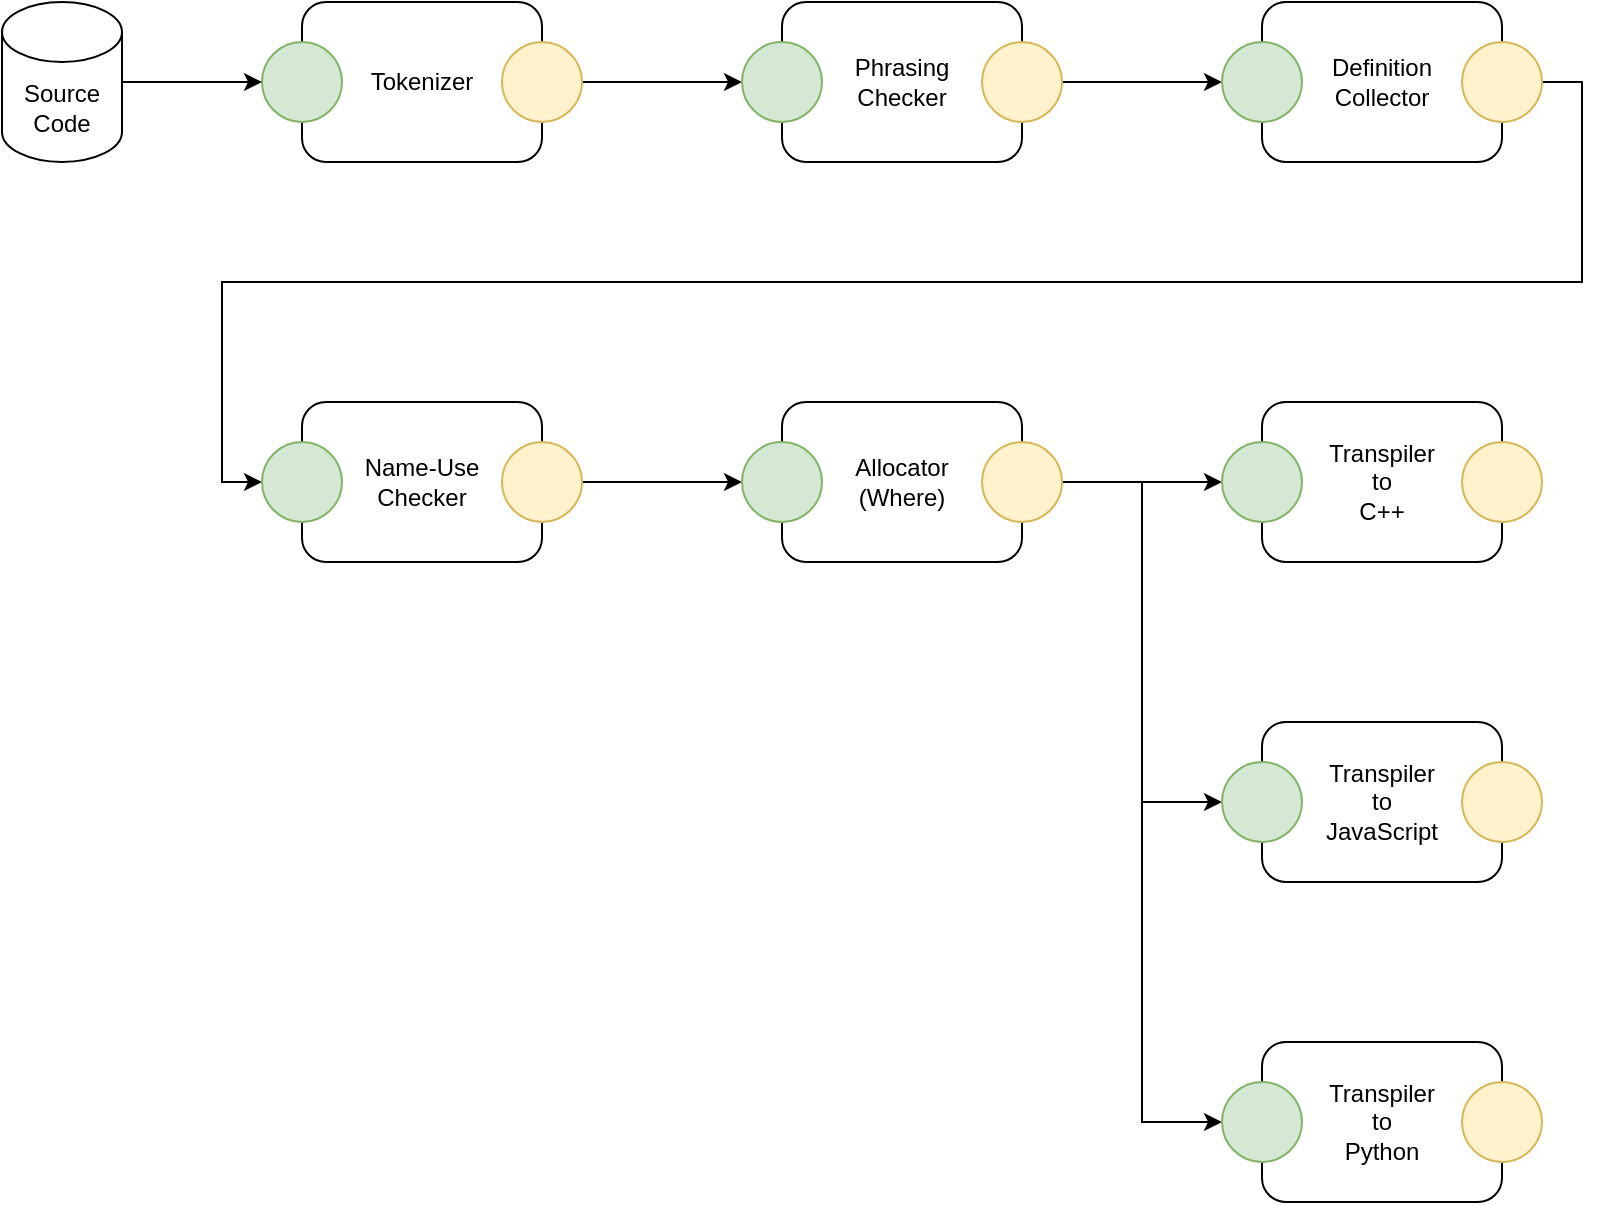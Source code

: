 <mxfile version="14.6.13" type="device"><diagram id="nGIdNjAbWPjjJncW5BOu" name="Page-1"><mxGraphModel dx="1106" dy="770" grid="1" gridSize="10" guides="1" tooltips="1" connect="1" arrows="1" fold="1" page="1" pageScale="1" pageWidth="1100" pageHeight="850" math="0" shadow="0"><root><mxCell id="0"/><mxCell id="1" parent="0"/><mxCell id="c2bbknSl-3QQdk9F3h6m-1" value="Tokenizer" style="rounded=1;whiteSpace=wrap;html=1;" vertex="1" parent="1"><mxGeometry x="160" y="160" width="120" height="80" as="geometry"/></mxCell><mxCell id="c2bbknSl-3QQdk9F3h6m-2" value="" style="ellipse;whiteSpace=wrap;html=1;aspect=fixed;fillColor=#d5e8d4;strokeColor=#82b366;" vertex="1" parent="1"><mxGeometry x="140" y="180" width="40" height="40" as="geometry"/></mxCell><mxCell id="c2bbknSl-3QQdk9F3h6m-26" style="edgeStyle=orthogonalEdgeStyle;rounded=0;orthogonalLoop=1;jettySize=auto;html=1;exitX=1;exitY=0.5;exitDx=0;exitDy=0;" edge="1" parent="1" source="c2bbknSl-3QQdk9F3h6m-3" target="c2bbknSl-3QQdk9F3h6m-6"><mxGeometry relative="1" as="geometry"/></mxCell><mxCell id="c2bbknSl-3QQdk9F3h6m-3" value="" style="ellipse;whiteSpace=wrap;html=1;aspect=fixed;fillColor=#fff2cc;strokeColor=#d6b656;" vertex="1" parent="1"><mxGeometry x="260" y="180" width="40" height="40" as="geometry"/></mxCell><mxCell id="c2bbknSl-3QQdk9F3h6m-5" value="Phrasing&lt;br&gt;Checker" style="rounded=1;whiteSpace=wrap;html=1;" vertex="1" parent="1"><mxGeometry x="400" y="160" width="120" height="80" as="geometry"/></mxCell><mxCell id="c2bbknSl-3QQdk9F3h6m-6" value="" style="ellipse;whiteSpace=wrap;html=1;aspect=fixed;fillColor=#d5e8d4;strokeColor=#82b366;" vertex="1" parent="1"><mxGeometry x="380" y="180" width="40" height="40" as="geometry"/></mxCell><mxCell id="c2bbknSl-3QQdk9F3h6m-27" style="edgeStyle=orthogonalEdgeStyle;rounded=0;orthogonalLoop=1;jettySize=auto;html=1;exitX=1;exitY=0.5;exitDx=0;exitDy=0;" edge="1" parent="1" source="c2bbknSl-3QQdk9F3h6m-7" target="c2bbknSl-3QQdk9F3h6m-9"><mxGeometry relative="1" as="geometry"/></mxCell><mxCell id="c2bbknSl-3QQdk9F3h6m-7" value="" style="ellipse;whiteSpace=wrap;html=1;aspect=fixed;fillColor=#fff2cc;strokeColor=#d6b656;" vertex="1" parent="1"><mxGeometry x="500" y="180" width="40" height="40" as="geometry"/></mxCell><mxCell id="c2bbknSl-3QQdk9F3h6m-8" value="Definition&lt;br&gt;Collector" style="rounded=1;whiteSpace=wrap;html=1;" vertex="1" parent="1"><mxGeometry x="640" y="160" width="120" height="80" as="geometry"/></mxCell><mxCell id="c2bbknSl-3QQdk9F3h6m-9" value="" style="ellipse;whiteSpace=wrap;html=1;aspect=fixed;fillColor=#d5e8d4;strokeColor=#82b366;" vertex="1" parent="1"><mxGeometry x="620" y="180" width="40" height="40" as="geometry"/></mxCell><mxCell id="c2bbknSl-3QQdk9F3h6m-28" style="edgeStyle=orthogonalEdgeStyle;rounded=0;orthogonalLoop=1;jettySize=auto;html=1;exitX=1;exitY=0.5;exitDx=0;exitDy=0;entryX=0;entryY=0.5;entryDx=0;entryDy=0;" edge="1" parent="1" source="c2bbknSl-3QQdk9F3h6m-10" target="c2bbknSl-3QQdk9F3h6m-12"><mxGeometry relative="1" as="geometry"/></mxCell><mxCell id="c2bbknSl-3QQdk9F3h6m-10" value="" style="ellipse;whiteSpace=wrap;html=1;aspect=fixed;fillColor=#fff2cc;strokeColor=#d6b656;" vertex="1" parent="1"><mxGeometry x="740" y="180" width="40" height="40" as="geometry"/></mxCell><mxCell id="c2bbknSl-3QQdk9F3h6m-11" value="Name-Use&lt;br&gt;Checker" style="rounded=1;whiteSpace=wrap;html=1;" vertex="1" parent="1"><mxGeometry x="160" y="360" width="120" height="80" as="geometry"/></mxCell><mxCell id="c2bbknSl-3QQdk9F3h6m-12" value="" style="ellipse;whiteSpace=wrap;html=1;aspect=fixed;fillColor=#d5e8d4;strokeColor=#82b366;" vertex="1" parent="1"><mxGeometry x="140" y="380" width="40" height="40" as="geometry"/></mxCell><mxCell id="c2bbknSl-3QQdk9F3h6m-29" style="edgeStyle=orthogonalEdgeStyle;rounded=0;orthogonalLoop=1;jettySize=auto;html=1;exitX=1;exitY=0.5;exitDx=0;exitDy=0;entryX=0;entryY=0.5;entryDx=0;entryDy=0;" edge="1" parent="1" source="c2bbknSl-3QQdk9F3h6m-13" target="c2bbknSl-3QQdk9F3h6m-15"><mxGeometry relative="1" as="geometry"/></mxCell><mxCell id="c2bbknSl-3QQdk9F3h6m-13" value="" style="ellipse;whiteSpace=wrap;html=1;aspect=fixed;fillColor=#fff2cc;strokeColor=#d6b656;" vertex="1" parent="1"><mxGeometry x="260" y="380" width="40" height="40" as="geometry"/></mxCell><mxCell id="c2bbknSl-3QQdk9F3h6m-14" value="Allocator&lt;br&gt;(Where)" style="rounded=1;whiteSpace=wrap;html=1;" vertex="1" parent="1"><mxGeometry x="400" y="360" width="120" height="80" as="geometry"/></mxCell><mxCell id="c2bbknSl-3QQdk9F3h6m-15" value="" style="ellipse;whiteSpace=wrap;html=1;aspect=fixed;fillColor=#d5e8d4;strokeColor=#82b366;" vertex="1" parent="1"><mxGeometry x="380" y="380" width="40" height="40" as="geometry"/></mxCell><mxCell id="c2bbknSl-3QQdk9F3h6m-30" style="edgeStyle=orthogonalEdgeStyle;rounded=0;orthogonalLoop=1;jettySize=auto;html=1;exitX=1;exitY=0.5;exitDx=0;exitDy=0;entryX=0;entryY=0.5;entryDx=0;entryDy=0;" edge="1" parent="1" source="c2bbknSl-3QQdk9F3h6m-16" target="c2bbknSl-3QQdk9F3h6m-18"><mxGeometry relative="1" as="geometry"/></mxCell><mxCell id="c2bbknSl-3QQdk9F3h6m-31" style="edgeStyle=orthogonalEdgeStyle;rounded=0;orthogonalLoop=1;jettySize=auto;html=1;exitX=1;exitY=0.5;exitDx=0;exitDy=0;entryX=0;entryY=0.5;entryDx=0;entryDy=0;" edge="1" parent="1" source="c2bbknSl-3QQdk9F3h6m-16" target="c2bbknSl-3QQdk9F3h6m-21"><mxGeometry relative="1" as="geometry"/></mxCell><mxCell id="c2bbknSl-3QQdk9F3h6m-32" style="edgeStyle=orthogonalEdgeStyle;rounded=0;orthogonalLoop=1;jettySize=auto;html=1;exitX=1;exitY=0.5;exitDx=0;exitDy=0;entryX=0;entryY=0.5;entryDx=0;entryDy=0;" edge="1" parent="1" source="c2bbknSl-3QQdk9F3h6m-16" target="c2bbknSl-3QQdk9F3h6m-24"><mxGeometry relative="1" as="geometry"/></mxCell><mxCell id="c2bbknSl-3QQdk9F3h6m-16" value="" style="ellipse;whiteSpace=wrap;html=1;aspect=fixed;fillColor=#fff2cc;strokeColor=#d6b656;" vertex="1" parent="1"><mxGeometry x="500" y="380" width="40" height="40" as="geometry"/></mxCell><mxCell id="c2bbknSl-3QQdk9F3h6m-17" value="Transpiler&lt;br&gt;to&lt;br&gt;C++" style="rounded=1;whiteSpace=wrap;html=1;" vertex="1" parent="1"><mxGeometry x="640" y="360" width="120" height="80" as="geometry"/></mxCell><mxCell id="c2bbknSl-3QQdk9F3h6m-18" value="" style="ellipse;whiteSpace=wrap;html=1;aspect=fixed;fillColor=#d5e8d4;strokeColor=#82b366;" vertex="1" parent="1"><mxGeometry x="620" y="380" width="40" height="40" as="geometry"/></mxCell><mxCell id="c2bbknSl-3QQdk9F3h6m-19" value="" style="ellipse;whiteSpace=wrap;html=1;aspect=fixed;fillColor=#fff2cc;strokeColor=#d6b656;" vertex="1" parent="1"><mxGeometry x="740" y="380" width="40" height="40" as="geometry"/></mxCell><mxCell id="c2bbknSl-3QQdk9F3h6m-20" value="Transpiler&lt;br&gt;to&lt;br&gt;JavaScript" style="rounded=1;whiteSpace=wrap;html=1;" vertex="1" parent="1"><mxGeometry x="640" y="520" width="120" height="80" as="geometry"/></mxCell><mxCell id="c2bbknSl-3QQdk9F3h6m-21" value="" style="ellipse;whiteSpace=wrap;html=1;aspect=fixed;fillColor=#d5e8d4;strokeColor=#82b366;" vertex="1" parent="1"><mxGeometry x="620" y="540" width="40" height="40" as="geometry"/></mxCell><mxCell id="c2bbknSl-3QQdk9F3h6m-22" value="" style="ellipse;whiteSpace=wrap;html=1;aspect=fixed;fillColor=#fff2cc;strokeColor=#d6b656;" vertex="1" parent="1"><mxGeometry x="740" y="540" width="40" height="40" as="geometry"/></mxCell><mxCell id="c2bbknSl-3QQdk9F3h6m-23" value="Transpiler&lt;br&gt;to&lt;br&gt;Python" style="rounded=1;whiteSpace=wrap;html=1;" vertex="1" parent="1"><mxGeometry x="640" y="680" width="120" height="80" as="geometry"/></mxCell><mxCell id="c2bbknSl-3QQdk9F3h6m-24" value="" style="ellipse;whiteSpace=wrap;html=1;aspect=fixed;fillColor=#d5e8d4;strokeColor=#82b366;" vertex="1" parent="1"><mxGeometry x="620" y="700" width="40" height="40" as="geometry"/></mxCell><mxCell id="c2bbknSl-3QQdk9F3h6m-25" value="" style="ellipse;whiteSpace=wrap;html=1;aspect=fixed;fillColor=#fff2cc;strokeColor=#d6b656;" vertex="1" parent="1"><mxGeometry x="740" y="700" width="40" height="40" as="geometry"/></mxCell><mxCell id="c2bbknSl-3QQdk9F3h6m-34" style="edgeStyle=orthogonalEdgeStyle;rounded=0;orthogonalLoop=1;jettySize=auto;html=1;exitX=1;exitY=0.5;exitDx=0;exitDy=0;exitPerimeter=0;entryX=0;entryY=0.5;entryDx=0;entryDy=0;" edge="1" parent="1" source="c2bbknSl-3QQdk9F3h6m-33" target="c2bbknSl-3QQdk9F3h6m-2"><mxGeometry relative="1" as="geometry"/></mxCell><mxCell id="c2bbknSl-3QQdk9F3h6m-33" value="Source&lt;br&gt;Code" style="shape=cylinder3;whiteSpace=wrap;html=1;boundedLbl=1;backgroundOutline=1;size=15;" vertex="1" parent="1"><mxGeometry x="10" y="160" width="60" height="80" as="geometry"/></mxCell></root></mxGraphModel></diagram></mxfile>